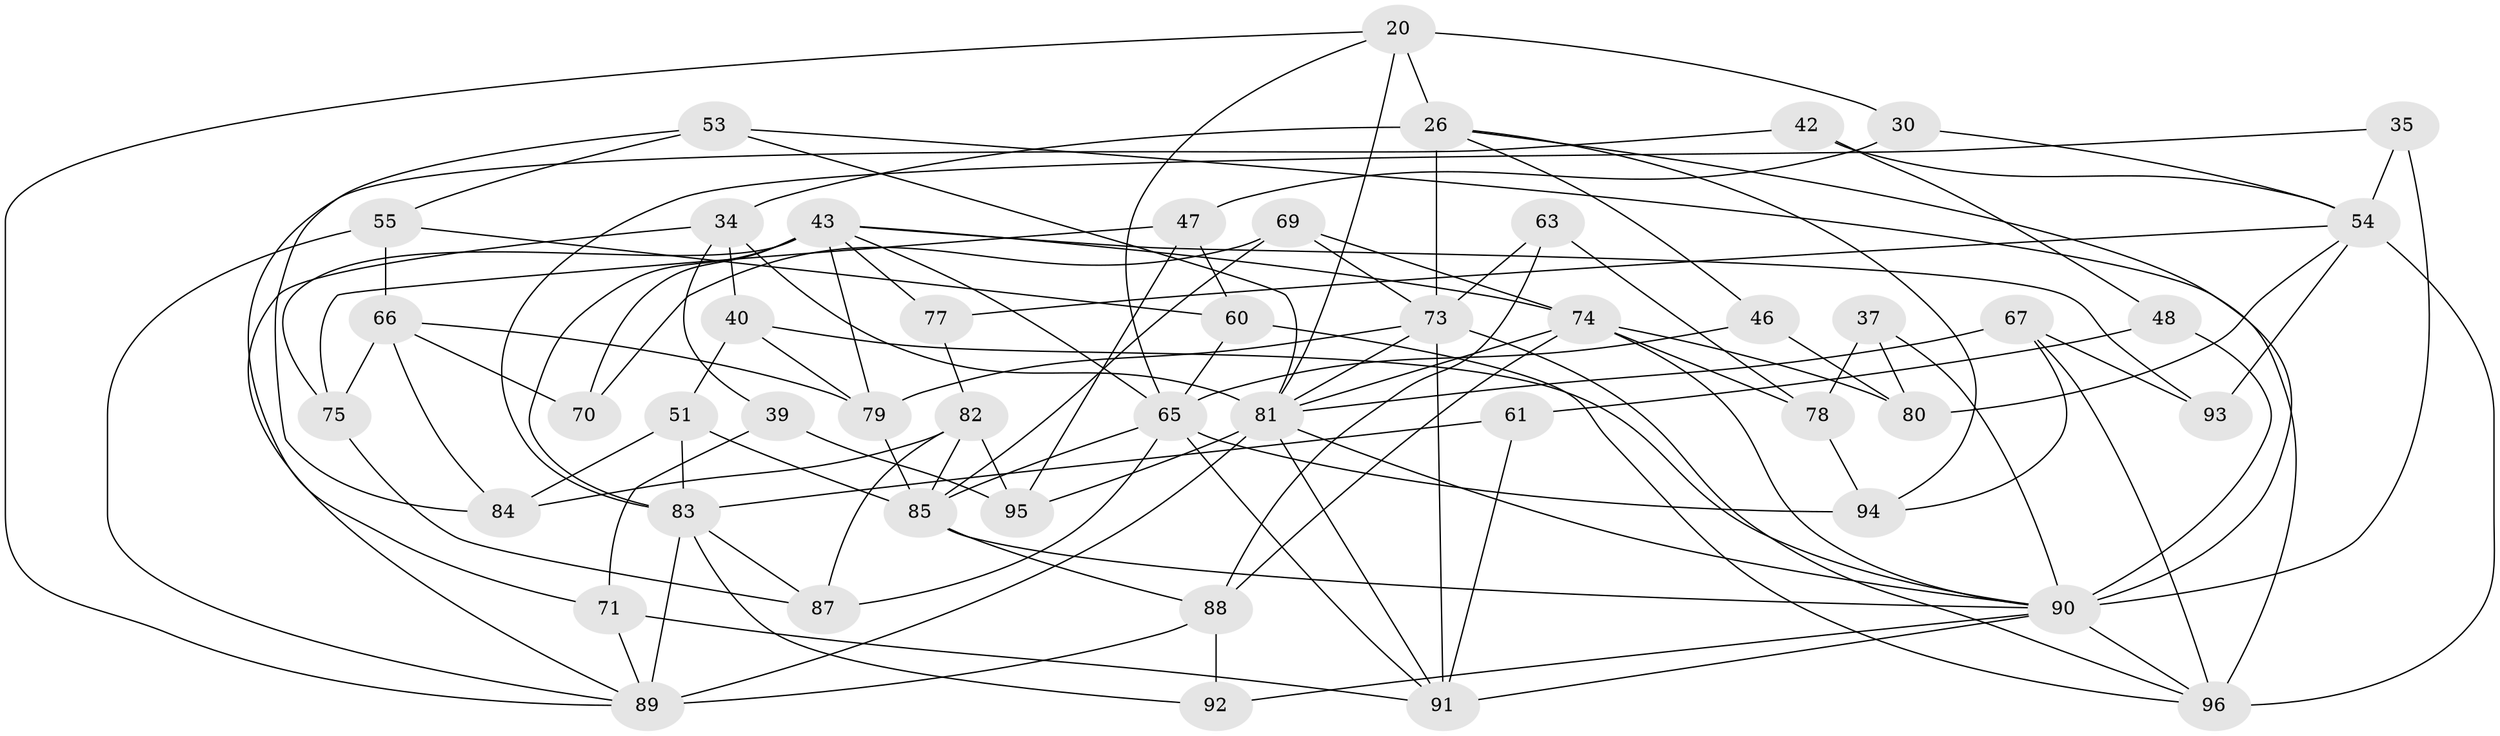 // original degree distribution, {4: 1.0}
// Generated by graph-tools (version 1.1) at 2025/57/03/09/25 04:57:37]
// undirected, 48 vertices, 115 edges
graph export_dot {
graph [start="1"]
  node [color=gray90,style=filled];
  20 [super="+1"];
  26 [super="+10+11"];
  30;
  34 [super="+15"];
  35;
  37;
  39;
  40;
  42;
  43 [super="+19+32"];
  46;
  47;
  48 [super="+33"];
  51;
  53;
  54 [super="+13+17"];
  55;
  60;
  61;
  63;
  65 [super="+22+45"];
  66 [super="+64"];
  67 [super="+24"];
  69;
  70;
  71 [super="+8"];
  73 [super="+28+50+38"];
  74 [super="+41+68"];
  75;
  77;
  78 [super="+27"];
  79 [super="+21"];
  80 [super="+49"];
  81 [super="+9+14+62"];
  82 [super="+7"];
  83 [super="+4+18+44"];
  84;
  85 [super="+5+52"];
  87;
  88 [super="+6"];
  89 [super="+12+16+57"];
  90 [super="+56+72"];
  91 [super="+29+58"];
  92;
  93;
  94;
  95;
  96 [super="+86+76"];
  20 -- 30 [weight=2];
  20 -- 81;
  20 -- 26;
  20 -- 89;
  20 -- 65;
  26 -- 46;
  26 -- 34 [weight=2];
  26 -- 94;
  26 -- 90;
  26 -- 73 [weight=2];
  30 -- 47;
  30 -- 54;
  34 -- 40;
  34 -- 81;
  34 -- 39;
  34 -- 89;
  35 -- 54;
  35 -- 90 [weight=2];
  35 -- 83;
  37 -- 78;
  37 -- 80 [weight=2];
  37 -- 90;
  39 -- 71 [weight=2];
  39 -- 95;
  40 -- 51;
  40 -- 90;
  40 -- 79;
  42 -- 48 [weight=2];
  42 -- 71;
  42 -- 54;
  43 -- 65;
  43 -- 83 [weight=3];
  43 -- 93;
  43 -- 74;
  43 -- 70;
  43 -- 75;
  43 -- 77;
  43 -- 79;
  46 -- 80 [weight=2];
  46 -- 65;
  47 -- 60;
  47 -- 95;
  47 -- 75;
  48 -- 61;
  48 -- 90 [weight=3];
  51 -- 85;
  51 -- 84;
  51 -- 83;
  53 -- 96;
  53 -- 84;
  53 -- 55;
  53 -- 81;
  54 -- 96 [weight=2];
  54 -- 93;
  54 -- 80;
  54 -- 77;
  55 -- 66;
  55 -- 60;
  55 -- 89;
  60 -- 96;
  60 -- 65;
  61 -- 91 [weight=2];
  61 -- 83;
  63 -- 78 [weight=2];
  63 -- 88;
  63 -- 73;
  65 -- 94;
  65 -- 85;
  65 -- 87;
  65 -- 91;
  66 -- 75;
  66 -- 70 [weight=2];
  66 -- 84;
  66 -- 79;
  67 -- 94;
  67 -- 93 [weight=2];
  67 -- 81 [weight=2];
  67 -- 96;
  69 -- 70;
  69 -- 74;
  69 -- 85;
  69 -- 73;
  71 -- 91;
  71 -- 89 [weight=2];
  73 -- 79;
  73 -- 96 [weight=2];
  73 -- 91 [weight=2];
  73 -- 81;
  74 -- 81 [weight=3];
  74 -- 90;
  74 -- 88;
  74 -- 78 [weight=2];
  74 -- 80;
  75 -- 87;
  77 -- 82 [weight=2];
  78 -- 94;
  79 -- 85 [weight=2];
  81 -- 91;
  81 -- 90;
  81 -- 89 [weight=2];
  81 -- 95;
  82 -- 95;
  82 -- 84;
  82 -- 87;
  82 -- 85;
  83 -- 92;
  83 -- 87;
  83 -- 89 [weight=2];
  85 -- 88;
  85 -- 90;
  88 -- 92 [weight=2];
  88 -- 89;
  90 -- 92;
  90 -- 91;
  90 -- 96;
}
